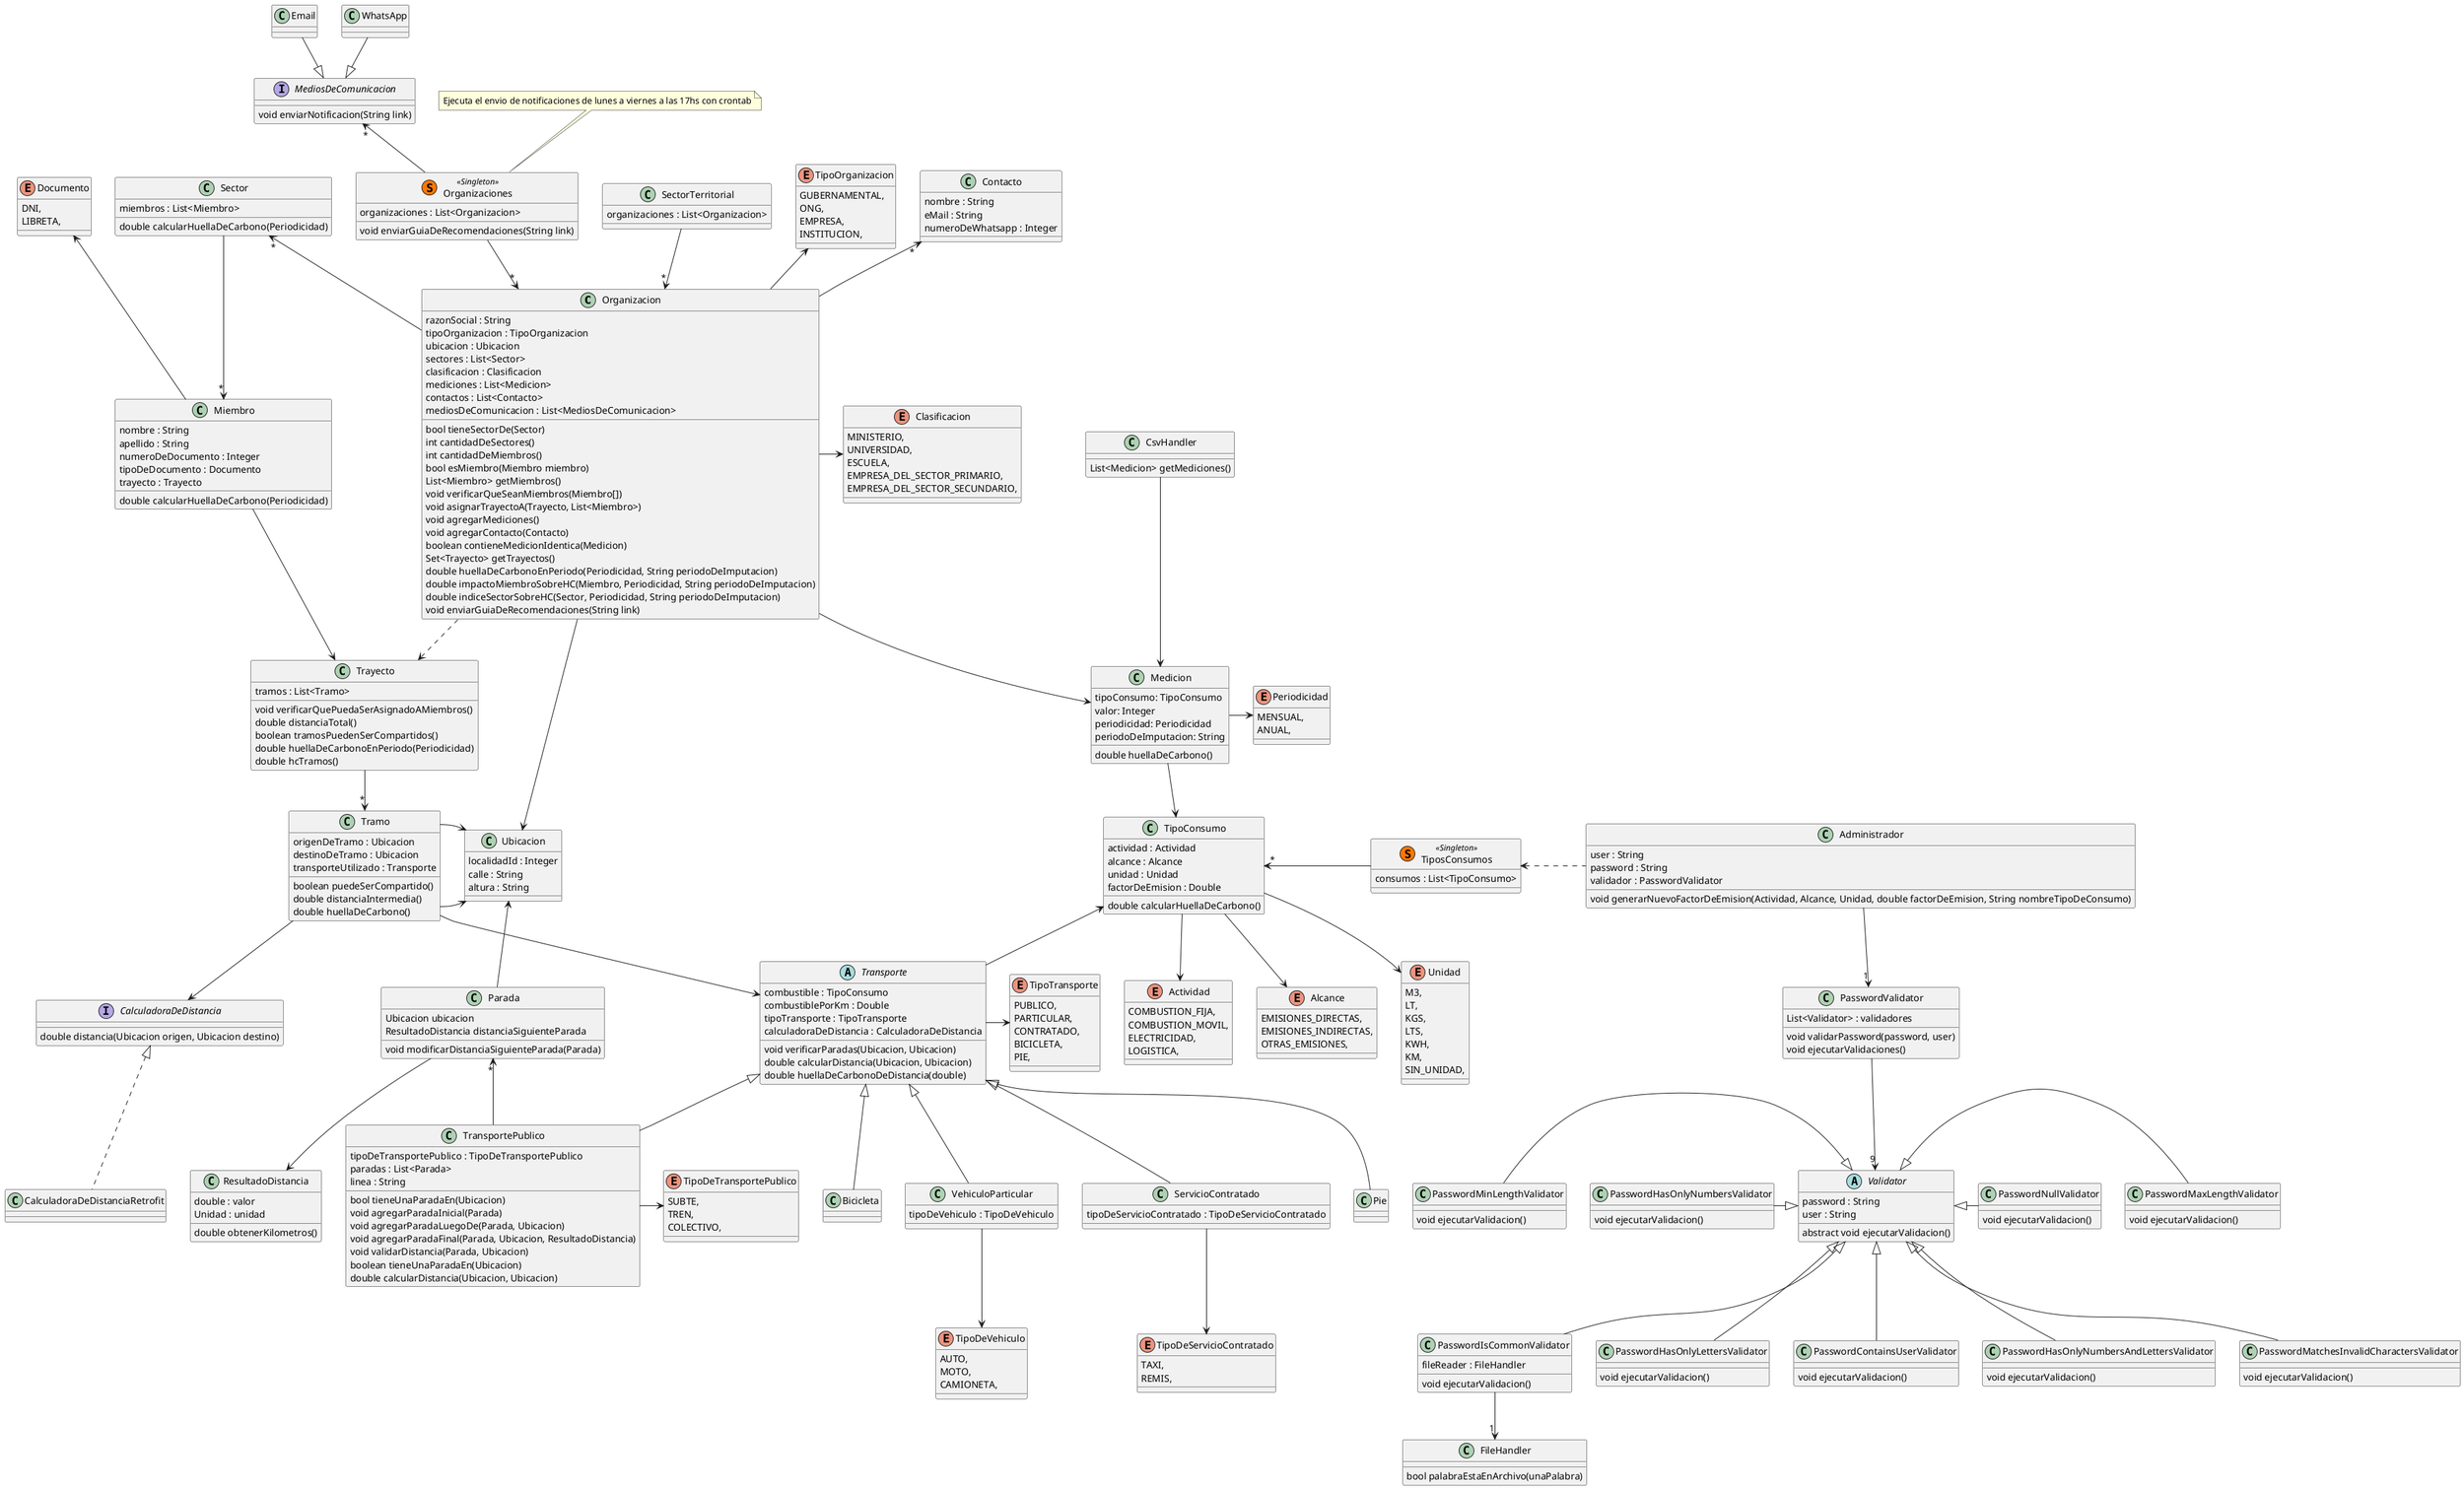 @startuml TPA-3

class Organizacion {
  razonSocial : String
  tipoOrganizacion : TipoOrganizacion
  ubicacion : Ubicacion
  sectores : List<Sector>
  clasificacion : Clasificacion
  mediciones : List<Medicion>
  contactos : List<Contacto>
  mediosDeComunicacion : List<MediosDeComunicacion>
  bool tieneSectorDe(Sector)
  int cantidadDeSectores()
  int cantidadDeMiembros()
  bool esMiembro(Miembro miembro)
  List<Miembro> getMiembros()
  void verificarQueSeanMiembros(Miembro[])
  void asignarTrayectoA(Trayecto, List<Miembro>)
  void agregarMediciones()
  void agregarContacto(Contacto)
  boolean contieneMedicionIdentica(Medicion)
  Set<Trayecto> getTrayectos()
  double huellaDeCarbonoEnPeriodo(Periodicidad, String periodoDeImputacion)
  double impactoMiembroSobreHC(Miembro, Periodicidad, String periodoDeImputacion)
  double indiceSectorSobreHC(Sector, Periodicidad, String periodoDeImputacion)
  void enviarGuiaDeRecomendaciones(String link)
}
' impactoMiembroSobreHC -> llamo a huellaDeCarbonoEnPeriodo, y calcularHuellaDeCarbono de Miembro, y divido el resultado para obtener el porcentaje 
' verificarQueSeanMiembros -> valida que en la lista de miembros todos pertenezcan a la organizacion
' asignarTrayectoA -> llama a verificarQueSeanMiembros para lista de miembros,
' y verificarQuePuedaSerAsignadoAMiembros para el trayecto, si pasan las validaciones,
' a todos los miembros de la lista se le asigna el trayecto

class Contacto {
  nombre : String
  eMail : String
  numeroDeWhatsapp : Integer
}

class Organizaciones <<(S,#FF7700) Singleton>> {
  organizaciones : List<Organizacion>
  void enviarGuiaDeRecomendaciones(String link)
}
' Singleton

Organizacion -up->"*" Contacto
Organizaciones -->"*" Organizacion
Organizaciones -up->"*" MediosDeComunicacion

interface MediosDeComunicacion {
  void enviarNotificacion(String link) 
  ' Se ejecuta con tarea programada
}

class WhatsApp {
  
}

class Email {
  
}

MediosDeComunicacion <|-up- WhatsApp
MediosDeComunicacion <|-up- Email

class SectorTerritorial {
  organizaciones : List<Organizacion>
}

SectorTerritorial -->"*" Organizacion

class TiposConsumos <<(S,#FF7700) Singleton>> {
  consumos : List<TipoConsumo>
}

' TiposConsumos.getInstance().getConsumos().get(0)
' TipoConsumo gasNatural = new TipoConsumo(
'   Actividad.COMBUSTION_FIJA,
'   Alcance.EMISION_DIRECTA,
'   Unidad.M3,
'   500
' );

' TiposConsumos es singleton (repositorio de objetos)
TiposConsumos -left->"*" TipoConsumo
TipoConsumo --> Actividad
TipoConsumo --> Alcance
TipoConsumo --> Unidad

class TipoConsumo {
  actividad : Actividad
  alcance : Alcance
  unidad : Unidad
  factorDeEmision : Double
  'nombre : String --> es necesario?
  double calcularHuellaDeCarbono()
}
' void setFactorDeEmision(double)

enum Actividad {
  COMBUSTION_FIJA,
  COMBUSTION_MOVIL,
  ELECTRICIDAD,
  LOGISTICA,
}

enum Alcance {
  EMISIONES_DIRECTAS,
  EMISIONES_INDIRECTAS,
  OTRAS_EMISIONES,
}

enum Unidad {
  M3,
  LT,
  KGS,
  LTS,
  KWH,
  KM,
  SIN_UNIDAD,
}


class Medicion {
  tipoConsumo: TipoConsumo
  valor: Integer
  periodicidad: Periodicidad
  periodoDeImputacion: String
  double huellaDeCarbono()
}


enum Periodicidad {
  MENSUAL,
  ANUAL,
}
class Ubicacion {
  localidadId : Integer
  calle : String
  altura : String
}

class Sector {
  miembros : List<Miembro>
  double calcularHuellaDeCarbono(Periodicidad)
}

class Miembro {
  nombre : String
  apellido : String
  numeroDeDocumento : Integer
  tipoDeDocumento : Documento
  trayecto : Trayecto
  double calcularHuellaDeCarbono(Periodicidad)
}

enum Documento {
  DNI,
  LIBRETA,
}

enum TipoOrganizacion {
  GUBERNAMENTAL,
  ONG,
  EMPRESA,
  INSTITUCION,
}

enum Clasificacion {
  MINISTERIO,
  UNIVERSIDAD,
  ESCUELA,
  EMPRESA_DEL_SECTOR_PRIMARIO,
  EMPRESA_DEL_SECTOR_SECUNDARIO,
}

' Usamos strategy para los medios de transportes
abstract Transporte {
  combustible : TipoConsumo
  combustiblePorKm : Double
  tipoTransporte : TipoTransporte
  calculadoraDeDistancia : CalculadoraDeDistancia
  void verificarParadas(Ubicacion, Ubicacion)
  double calcularDistancia(Ubicacion, Ubicacion)
  double huellaDeCarbonoDeDistancia(double)
}

enum TipoTransporte {
  PUBLICO,
  PARTICULAR,
  CONTRATADO,
  BICICLETA,
  PIE,
}

class VehiculoParticular {
  tipoDeVehiculo : TipoDeVehiculo
}

class TransportePublico {
  tipoDeTransportePublico : TipoDeTransportePublico
  paradas : List<Parada>
  linea : String
  bool tieneUnaParadaEn(Ubicacion)
  void agregarParadaInicial(Parada)
  void agregarParadaLuegoDe(Parada, Ubicacion)
  void agregarParadaFinal(Parada, Ubicacion, ResultadoDistancia)
  void validarDistancia(Parada, Ubicacion)
  boolean tieneUnaParadaEn(Ubicacion)
  double calcularDistancia(Ubicacion, Ubicacion)
}

class ServicioContratado {
  tipoDeServicioContratado : TipoDeServicioContratado
}

' Se refiere a caminar o a bicicleta
class Pie {

}

class Bicicleta {

}


enum TipoDeTransportePublico {
  SUBTE,
  TREN,
  COLECTIVO,
}

enum TipoDeVehiculo {
  AUTO,
  MOTO,
  CAMIONETA,
}

enum TipoDeServicioContratado{
  TAXI,
  REMIS,
}

class Tramo {
  origenDeTramo : Ubicacion
  destinoDeTramo : Ubicacion
  transporteUtilizado : Transporte
  boolean puedeSerCompartido()
  double distanciaIntermedia()
  double huellaDeCarbono()
}
' puedeSerCompartido -> valida que el tipo de transporte del tramo sea
' vehiculo particular o de servicio contratado

class Trayecto {
  tramos : List<Tramo>
  void verificarQuePuedaSerAsignadoAMiembros()
  double distanciaTotal()
  boolean tramosPuedenSerCompartidos()
  double huellaDeCarbonoEnPeriodo(Periodicidad)
  double hcTramos()
}
' verificarQuePuedaSerAsignadoAMiembros -> llama para cada tramo al validarTramoCompartido

interface CalculadoraDeDistancia {
  double distancia(Ubicacion origen, Ubicacion destino)
}

class CalculadoraDeDistanciaRetrofit {

}

class ResultadoDistancia {
  double : valor
  Unidad : unidad
  double obtenerKilometros()
}

class Parada {
  Ubicacion ubicacion
  ResultadoDistancia distanciaSiguienteParada
  void modificarDistanciaSiguienteParada(Parada)
}

class Administrador {
  user : String
  password : String
  validador : PasswordValidator 
  void generarNuevoFactorDeEmision(Actividad, Alcance, Unidad, double factorDeEmision, String nombreTipoDeConsumo)
}

class PasswordValidator {
  List<Validator> : validadores
  void validarPassword(password, user)
  void ejecutarValidaciones()
}

class FileHandler {
  bool palabraEstaEnArchivo(unaPalabra)
}

abstract class Validator {
  password : String
  user : String
  abstract void ejecutarValidacion()
}

class PasswordMatchesInvalidCharactersValidator {
  void ejecutarValidacion()
}

class PasswordIsCommonValidator {
  fileReader : FileHandler
  void ejecutarValidacion()
}

class PasswordHasOnlyLettersValidator {
  void ejecutarValidacion()
}

class PasswordContainsUserValidator {
  void ejecutarValidacion()
}


class PasswordHasOnlyNumbersAndLettersValidator {
  void ejecutarValidacion()
}

class PasswordHasOnlyNumbersValidator {
  void ejecutarValidacion()
}

class PasswordMaxLengthValidator {
  void ejecutarValidacion()
}

class PasswordMinLengthValidator {
  void ejecutarValidacion()
}

class PasswordNullValidator {
  void ejecutarValidacion()
}

class CsvHandler {
  List<Medicion> getMediciones()
}

CsvHandler --> Medicion

Administrador .left.> TiposConsumos
Administrador -down->"1" PasswordValidator
PasswordValidator --> "9" Validator
Validator <|-down- PasswordIsCommonValidator
PasswordIsCommonValidator -down->"1" FileHandler
Validator <|-down- PasswordHasOnlyLettersValidator
Validator <|-down- PasswordContainsUserValidator
Validator <|-down- PasswordHasOnlyNumbersAndLettersValidator
Validator <|-left- PasswordHasOnlyNumbersValidator
Validator <|-right- PasswordMaxLengthValidator
Validator <|-left- PasswordMinLengthValidator
Validator <|-right- PasswordNullValidator
Validator <|-down- PasswordMatchesInvalidCharactersValidator


Miembro "*"<-up- Sector
Organizacion -up-> TipoOrganizacion
Organizacion -right-> Clasificacion
Organizacion -down-> Ubicacion
Organizacion -up->"*" Sector
Miembro -up-> Documento

Trayecto --> "*" Tramo
Trayecto <-left- Miembro
Tramo --> Transporte
Tramo -right-> Ubicacion
Tramo -right-> Ubicacion

Transporte -right-> TipoTransporte
TransportePublico -left->"*" Parada
TransportePublico -right-> TipoDeTransportePublico
VehiculoParticular -down-> TipoDeVehiculo
ServicioContratado -down-> TipoDeServicioContratado
TransportePublico -up-|> Transporte
VehiculoParticular -up-|> Transporte
Pie -up-|> Transporte
Bicicleta -up-|> Transporte
ServicioContratado -up-|> Transporte

Transporte -up-> TipoConsumo

Organizacion ..> Trayecto
Tramo --> CalculadoraDeDistancia
CalculadoraDeDistanciaRetrofit .up.|> CalculadoraDeDistancia

Organizacion -down-> Medicion
Medicion --> TipoConsumo
Medicion -right-> Periodicidad

Parada --> ResultadoDistancia
Parada -up-> Ubicacion

note top of Organizaciones
  Ejecuta el envio de notificaciones de lunes a viernes a las 17hs con crontab
end note


@enduml